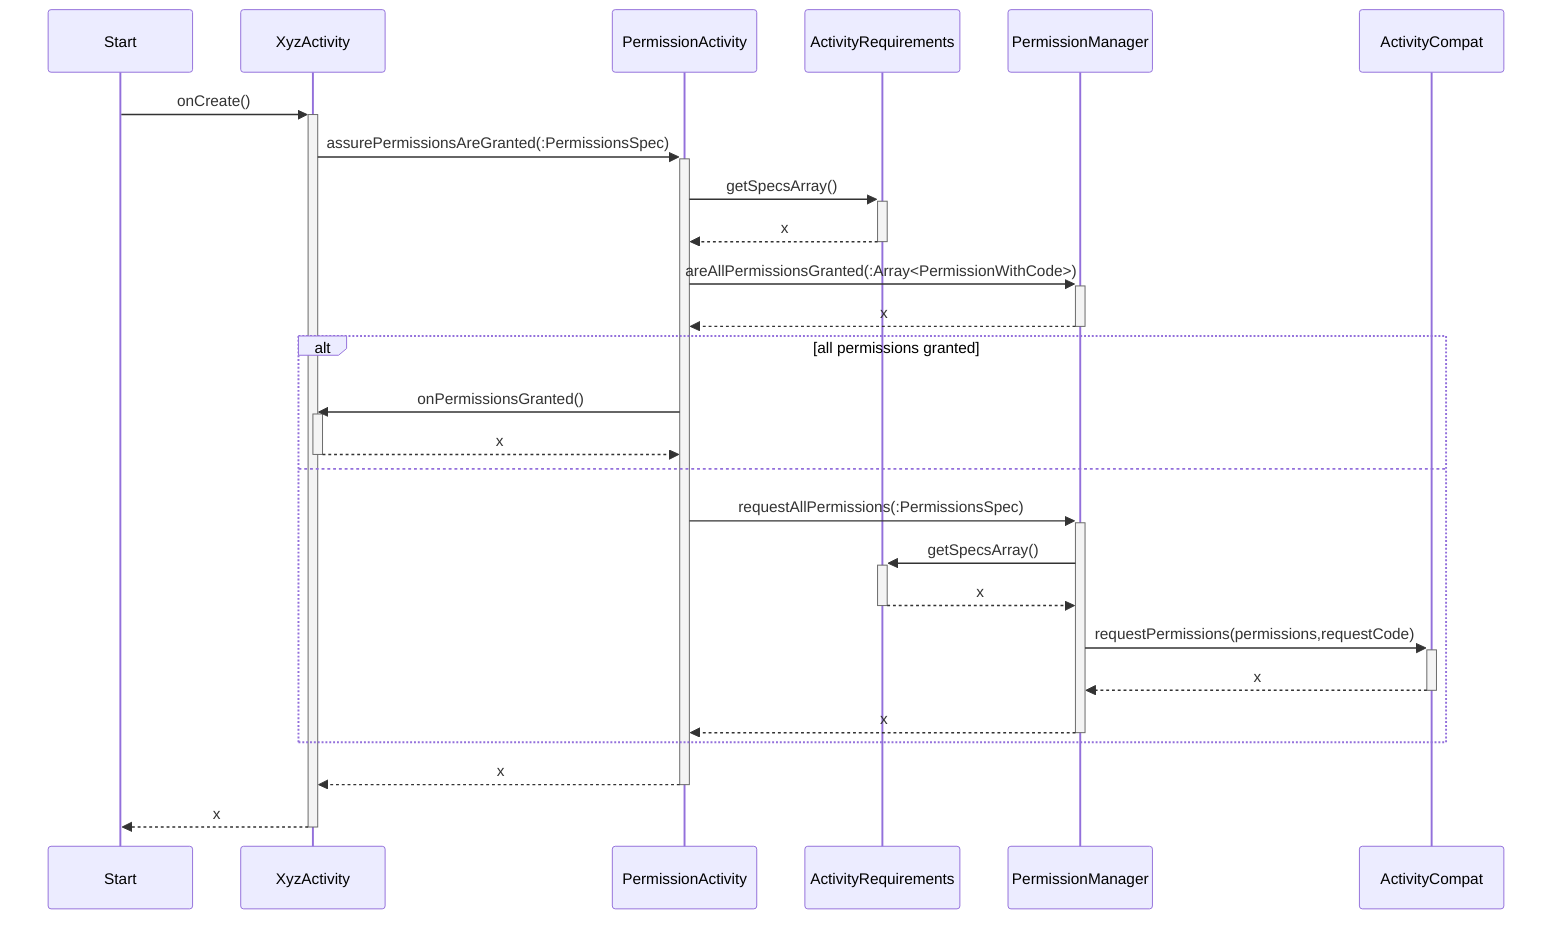 sequenceDiagram
    Start ->>+ XyzActivity: onCreate()
    XyzActivity ->>+ PermissionActivity: assurePermissionsAreGranted(:PermissionsSpec)
    PermissionActivity ->>+ ActivityRequirements: getSpecsArray()
    ActivityRequirements -->>- PermissionActivity: x
    PermissionActivity ->>+ PermissionManager: areAllPermissionsGranted(:Array<PermissionWithCode>)
    PermissionManager -->>- PermissionActivity: x
    alt all permissions granted
        PermissionActivity ->>+ XyzActivity: onPermissionsGranted()
        XyzActivity -->>- PermissionActivity: x
    else
        PermissionActivity ->>+ PermissionManager: requestAllPermissions(:PermissionsSpec)
        PermissionManager ->>+ ActivityRequirements: getSpecsArray()
        ActivityRequirements -->>- PermissionManager: x
        PermissionManager ->>+ ActivityCompat: requestPermissions(permissions,requestCode)
        ActivityCompat -->>- PermissionManager: x
        PermissionManager -->>- PermissionActivity: x
    end
    PermissionActivity -->>- XyzActivity: x
    XyzActivity -->>- Start: x